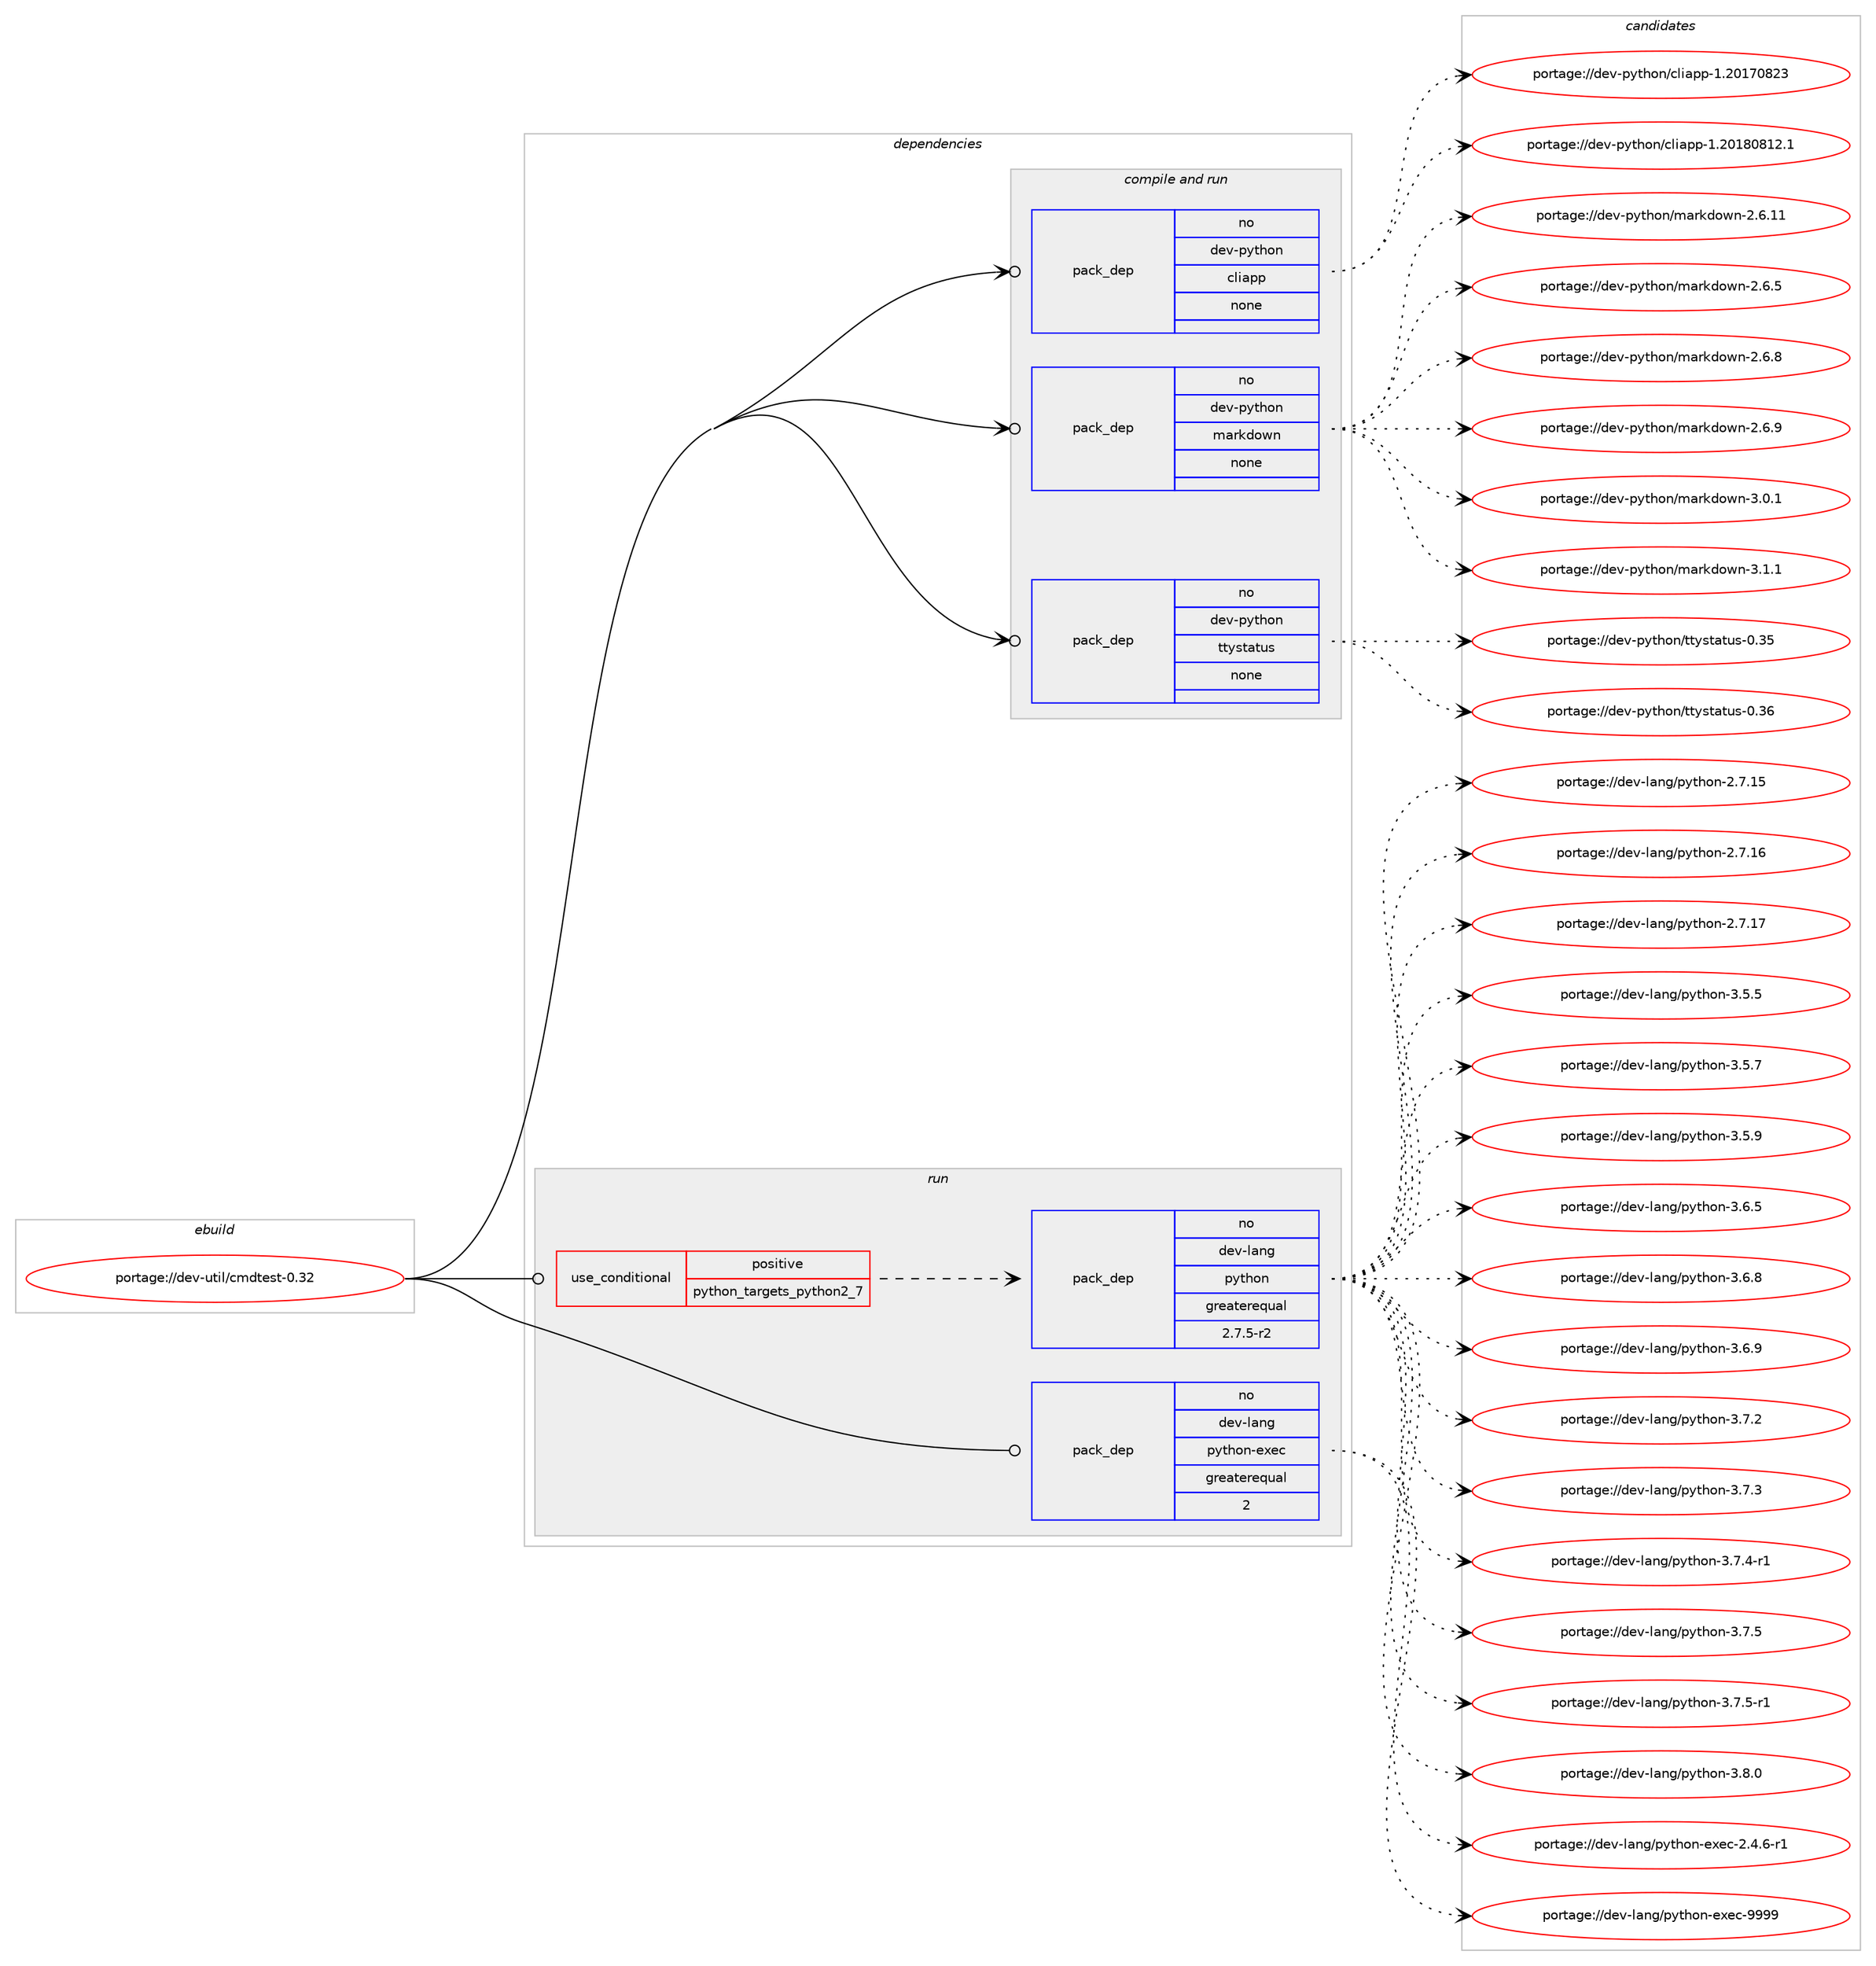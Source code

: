 digraph prolog {

# *************
# Graph options
# *************

newrank=true;
concentrate=true;
compound=true;
graph [rankdir=LR,fontname=Helvetica,fontsize=10,ranksep=1.5];#, ranksep=2.5, nodesep=0.2];
edge  [arrowhead=vee];
node  [fontname=Helvetica,fontsize=10];

# **********
# The ebuild
# **********

subgraph cluster_leftcol {
color=gray;
rank=same;
label=<<i>ebuild</i>>;
id [label="portage://dev-util/cmdtest-0.32", color=red, width=4, href="../dev-util/cmdtest-0.32.svg"];
}

# ****************
# The dependencies
# ****************

subgraph cluster_midcol {
color=gray;
label=<<i>dependencies</i>>;
subgraph cluster_compile {
fillcolor="#eeeeee";
style=filled;
label=<<i>compile</i>>;
}
subgraph cluster_compileandrun {
fillcolor="#eeeeee";
style=filled;
label=<<i>compile and run</i>>;
subgraph pack186191 {
dependency260564 [label=<<TABLE BORDER="0" CELLBORDER="1" CELLSPACING="0" CELLPADDING="4" WIDTH="220"><TR><TD ROWSPAN="6" CELLPADDING="30">pack_dep</TD></TR><TR><TD WIDTH="110">no</TD></TR><TR><TD>dev-python</TD></TR><TR><TD>cliapp</TD></TR><TR><TD>none</TD></TR><TR><TD></TD></TR></TABLE>>, shape=none, color=blue];
}
id:e -> dependency260564:w [weight=20,style="solid",arrowhead="odotvee"];
subgraph pack186192 {
dependency260565 [label=<<TABLE BORDER="0" CELLBORDER="1" CELLSPACING="0" CELLPADDING="4" WIDTH="220"><TR><TD ROWSPAN="6" CELLPADDING="30">pack_dep</TD></TR><TR><TD WIDTH="110">no</TD></TR><TR><TD>dev-python</TD></TR><TR><TD>markdown</TD></TR><TR><TD>none</TD></TR><TR><TD></TD></TR></TABLE>>, shape=none, color=blue];
}
id:e -> dependency260565:w [weight=20,style="solid",arrowhead="odotvee"];
subgraph pack186193 {
dependency260566 [label=<<TABLE BORDER="0" CELLBORDER="1" CELLSPACING="0" CELLPADDING="4" WIDTH="220"><TR><TD ROWSPAN="6" CELLPADDING="30">pack_dep</TD></TR><TR><TD WIDTH="110">no</TD></TR><TR><TD>dev-python</TD></TR><TR><TD>ttystatus</TD></TR><TR><TD>none</TD></TR><TR><TD></TD></TR></TABLE>>, shape=none, color=blue];
}
id:e -> dependency260566:w [weight=20,style="solid",arrowhead="odotvee"];
}
subgraph cluster_run {
fillcolor="#eeeeee";
style=filled;
label=<<i>run</i>>;
subgraph cond70736 {
dependency260567 [label=<<TABLE BORDER="0" CELLBORDER="1" CELLSPACING="0" CELLPADDING="4"><TR><TD ROWSPAN="3" CELLPADDING="10">use_conditional</TD></TR><TR><TD>positive</TD></TR><TR><TD>python_targets_python2_7</TD></TR></TABLE>>, shape=none, color=red];
subgraph pack186194 {
dependency260568 [label=<<TABLE BORDER="0" CELLBORDER="1" CELLSPACING="0" CELLPADDING="4" WIDTH="220"><TR><TD ROWSPAN="6" CELLPADDING="30">pack_dep</TD></TR><TR><TD WIDTH="110">no</TD></TR><TR><TD>dev-lang</TD></TR><TR><TD>python</TD></TR><TR><TD>greaterequal</TD></TR><TR><TD>2.7.5-r2</TD></TR></TABLE>>, shape=none, color=blue];
}
dependency260567:e -> dependency260568:w [weight=20,style="dashed",arrowhead="vee"];
}
id:e -> dependency260567:w [weight=20,style="solid",arrowhead="odot"];
subgraph pack186195 {
dependency260569 [label=<<TABLE BORDER="0" CELLBORDER="1" CELLSPACING="0" CELLPADDING="4" WIDTH="220"><TR><TD ROWSPAN="6" CELLPADDING="30">pack_dep</TD></TR><TR><TD WIDTH="110">no</TD></TR><TR><TD>dev-lang</TD></TR><TR><TD>python-exec</TD></TR><TR><TD>greaterequal</TD></TR><TR><TD>2</TD></TR></TABLE>>, shape=none, color=blue];
}
id:e -> dependency260569:w [weight=20,style="solid",arrowhead="odot"];
}
}

# **************
# The candidates
# **************

subgraph cluster_choices {
rank=same;
color=gray;
label=<<i>candidates</i>>;

subgraph choice186191 {
color=black;
nodesep=1;
choiceportage100101118451121211161041111104799108105971121124549465048495548565051 [label="portage://dev-python/cliapp-1.20170823", color=red, width=4,href="../dev-python/cliapp-1.20170823.svg"];
choiceportage1001011184511212111610411111047991081059711211245494650484956485649504649 [label="portage://dev-python/cliapp-1.20180812.1", color=red, width=4,href="../dev-python/cliapp-1.20180812.1.svg"];
dependency260564:e -> choiceportage100101118451121211161041111104799108105971121124549465048495548565051:w [style=dotted,weight="100"];
dependency260564:e -> choiceportage1001011184511212111610411111047991081059711211245494650484956485649504649:w [style=dotted,weight="100"];
}
subgraph choice186192 {
color=black;
nodesep=1;
choiceportage10010111845112121116104111110471099711410710011111911045504654464949 [label="portage://dev-python/markdown-2.6.11", color=red, width=4,href="../dev-python/markdown-2.6.11.svg"];
choiceportage100101118451121211161041111104710997114107100111119110455046544653 [label="portage://dev-python/markdown-2.6.5", color=red, width=4,href="../dev-python/markdown-2.6.5.svg"];
choiceportage100101118451121211161041111104710997114107100111119110455046544656 [label="portage://dev-python/markdown-2.6.8", color=red, width=4,href="../dev-python/markdown-2.6.8.svg"];
choiceportage100101118451121211161041111104710997114107100111119110455046544657 [label="portage://dev-python/markdown-2.6.9", color=red, width=4,href="../dev-python/markdown-2.6.9.svg"];
choiceportage100101118451121211161041111104710997114107100111119110455146484649 [label="portage://dev-python/markdown-3.0.1", color=red, width=4,href="../dev-python/markdown-3.0.1.svg"];
choiceportage100101118451121211161041111104710997114107100111119110455146494649 [label="portage://dev-python/markdown-3.1.1", color=red, width=4,href="../dev-python/markdown-3.1.1.svg"];
dependency260565:e -> choiceportage10010111845112121116104111110471099711410710011111911045504654464949:w [style=dotted,weight="100"];
dependency260565:e -> choiceportage100101118451121211161041111104710997114107100111119110455046544653:w [style=dotted,weight="100"];
dependency260565:e -> choiceportage100101118451121211161041111104710997114107100111119110455046544656:w [style=dotted,weight="100"];
dependency260565:e -> choiceportage100101118451121211161041111104710997114107100111119110455046544657:w [style=dotted,weight="100"];
dependency260565:e -> choiceportage100101118451121211161041111104710997114107100111119110455146484649:w [style=dotted,weight="100"];
dependency260565:e -> choiceportage100101118451121211161041111104710997114107100111119110455146494649:w [style=dotted,weight="100"];
}
subgraph choice186193 {
color=black;
nodesep=1;
choiceportage1001011184511212111610411111047116116121115116971161171154548465153 [label="portage://dev-python/ttystatus-0.35", color=red, width=4,href="../dev-python/ttystatus-0.35.svg"];
choiceportage1001011184511212111610411111047116116121115116971161171154548465154 [label="portage://dev-python/ttystatus-0.36", color=red, width=4,href="../dev-python/ttystatus-0.36.svg"];
dependency260566:e -> choiceportage1001011184511212111610411111047116116121115116971161171154548465153:w [style=dotted,weight="100"];
dependency260566:e -> choiceportage1001011184511212111610411111047116116121115116971161171154548465154:w [style=dotted,weight="100"];
}
subgraph choice186194 {
color=black;
nodesep=1;
choiceportage10010111845108971101034711212111610411111045504655464953 [label="portage://dev-lang/python-2.7.15", color=red, width=4,href="../dev-lang/python-2.7.15.svg"];
choiceportage10010111845108971101034711212111610411111045504655464954 [label="portage://dev-lang/python-2.7.16", color=red, width=4,href="../dev-lang/python-2.7.16.svg"];
choiceportage10010111845108971101034711212111610411111045504655464955 [label="portage://dev-lang/python-2.7.17", color=red, width=4,href="../dev-lang/python-2.7.17.svg"];
choiceportage100101118451089711010347112121116104111110455146534653 [label="portage://dev-lang/python-3.5.5", color=red, width=4,href="../dev-lang/python-3.5.5.svg"];
choiceportage100101118451089711010347112121116104111110455146534655 [label="portage://dev-lang/python-3.5.7", color=red, width=4,href="../dev-lang/python-3.5.7.svg"];
choiceportage100101118451089711010347112121116104111110455146534657 [label="portage://dev-lang/python-3.5.9", color=red, width=4,href="../dev-lang/python-3.5.9.svg"];
choiceportage100101118451089711010347112121116104111110455146544653 [label="portage://dev-lang/python-3.6.5", color=red, width=4,href="../dev-lang/python-3.6.5.svg"];
choiceportage100101118451089711010347112121116104111110455146544656 [label="portage://dev-lang/python-3.6.8", color=red, width=4,href="../dev-lang/python-3.6.8.svg"];
choiceportage100101118451089711010347112121116104111110455146544657 [label="portage://dev-lang/python-3.6.9", color=red, width=4,href="../dev-lang/python-3.6.9.svg"];
choiceportage100101118451089711010347112121116104111110455146554650 [label="portage://dev-lang/python-3.7.2", color=red, width=4,href="../dev-lang/python-3.7.2.svg"];
choiceportage100101118451089711010347112121116104111110455146554651 [label="portage://dev-lang/python-3.7.3", color=red, width=4,href="../dev-lang/python-3.7.3.svg"];
choiceportage1001011184510897110103471121211161041111104551465546524511449 [label="portage://dev-lang/python-3.7.4-r1", color=red, width=4,href="../dev-lang/python-3.7.4-r1.svg"];
choiceportage100101118451089711010347112121116104111110455146554653 [label="portage://dev-lang/python-3.7.5", color=red, width=4,href="../dev-lang/python-3.7.5.svg"];
choiceportage1001011184510897110103471121211161041111104551465546534511449 [label="portage://dev-lang/python-3.7.5-r1", color=red, width=4,href="../dev-lang/python-3.7.5-r1.svg"];
choiceportage100101118451089711010347112121116104111110455146564648 [label="portage://dev-lang/python-3.8.0", color=red, width=4,href="../dev-lang/python-3.8.0.svg"];
dependency260568:e -> choiceportage10010111845108971101034711212111610411111045504655464953:w [style=dotted,weight="100"];
dependency260568:e -> choiceportage10010111845108971101034711212111610411111045504655464954:w [style=dotted,weight="100"];
dependency260568:e -> choiceportage10010111845108971101034711212111610411111045504655464955:w [style=dotted,weight="100"];
dependency260568:e -> choiceportage100101118451089711010347112121116104111110455146534653:w [style=dotted,weight="100"];
dependency260568:e -> choiceportage100101118451089711010347112121116104111110455146534655:w [style=dotted,weight="100"];
dependency260568:e -> choiceportage100101118451089711010347112121116104111110455146534657:w [style=dotted,weight="100"];
dependency260568:e -> choiceportage100101118451089711010347112121116104111110455146544653:w [style=dotted,weight="100"];
dependency260568:e -> choiceportage100101118451089711010347112121116104111110455146544656:w [style=dotted,weight="100"];
dependency260568:e -> choiceportage100101118451089711010347112121116104111110455146544657:w [style=dotted,weight="100"];
dependency260568:e -> choiceportage100101118451089711010347112121116104111110455146554650:w [style=dotted,weight="100"];
dependency260568:e -> choiceportage100101118451089711010347112121116104111110455146554651:w [style=dotted,weight="100"];
dependency260568:e -> choiceportage1001011184510897110103471121211161041111104551465546524511449:w [style=dotted,weight="100"];
dependency260568:e -> choiceportage100101118451089711010347112121116104111110455146554653:w [style=dotted,weight="100"];
dependency260568:e -> choiceportage1001011184510897110103471121211161041111104551465546534511449:w [style=dotted,weight="100"];
dependency260568:e -> choiceportage100101118451089711010347112121116104111110455146564648:w [style=dotted,weight="100"];
}
subgraph choice186195 {
color=black;
nodesep=1;
choiceportage10010111845108971101034711212111610411111045101120101994550465246544511449 [label="portage://dev-lang/python-exec-2.4.6-r1", color=red, width=4,href="../dev-lang/python-exec-2.4.6-r1.svg"];
choiceportage10010111845108971101034711212111610411111045101120101994557575757 [label="portage://dev-lang/python-exec-9999", color=red, width=4,href="../dev-lang/python-exec-9999.svg"];
dependency260569:e -> choiceportage10010111845108971101034711212111610411111045101120101994550465246544511449:w [style=dotted,weight="100"];
dependency260569:e -> choiceportage10010111845108971101034711212111610411111045101120101994557575757:w [style=dotted,weight="100"];
}
}

}
